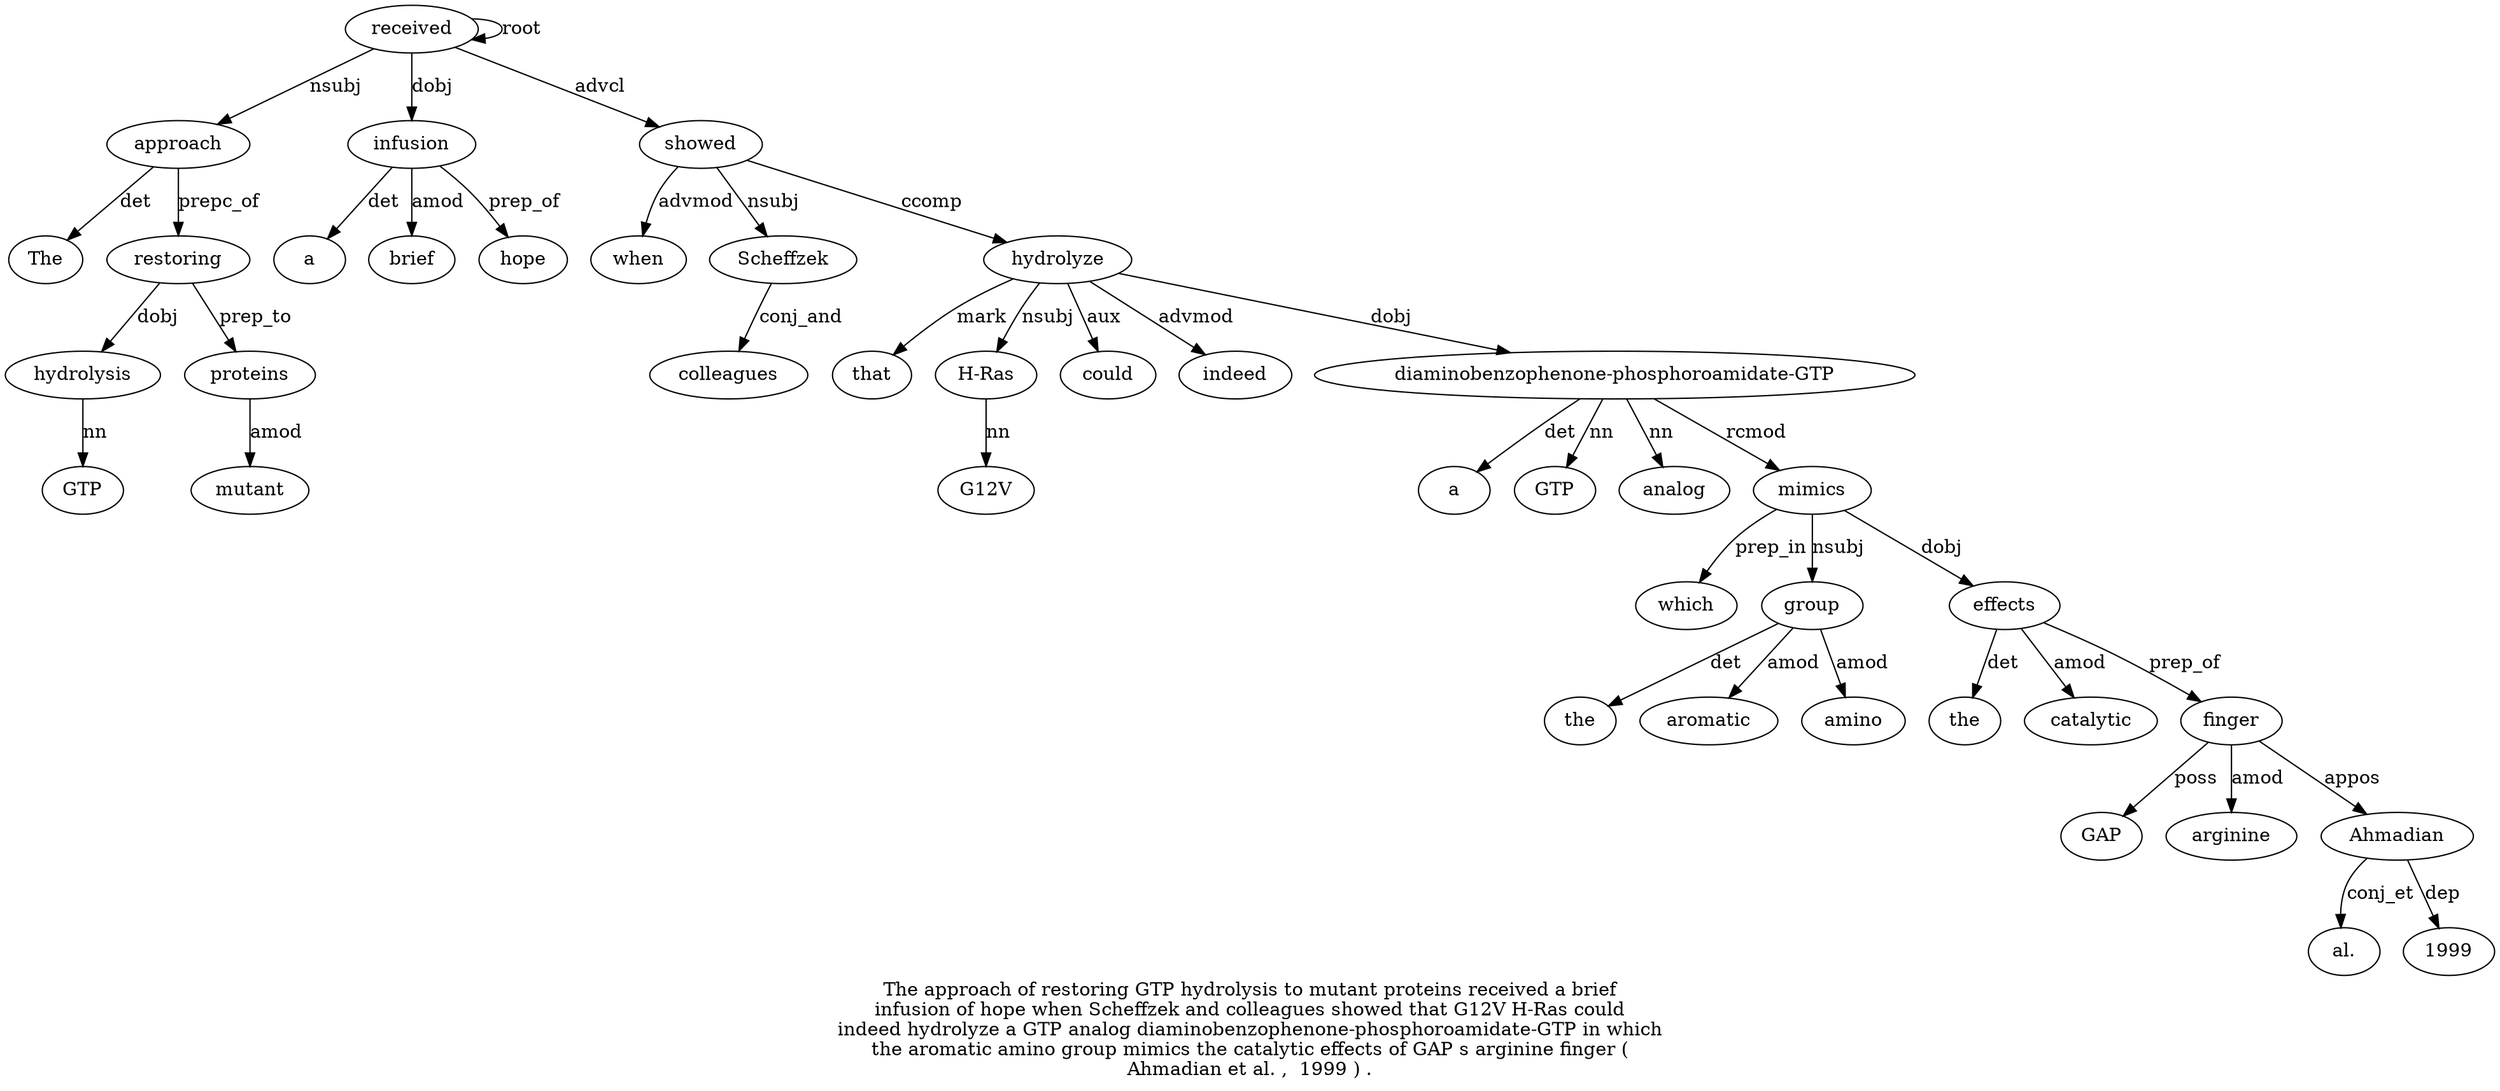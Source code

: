 digraph "The approach of restoring GTP hydrolysis to mutant proteins received a brief infusion of hope when Scheffzek and colleagues showed that G12V H-Ras could indeed hydrolyze a GTP analog diaminobenzophenone-phosphoroamidate-GTP in which the aromatic amino group mimics the catalytic effects of GAP s arginine finger ( Ahmadian et al. ,  1999 ) ." {
label="The approach of restoring GTP hydrolysis to mutant proteins received a brief
infusion of hope when Scheffzek and colleagues showed that G12V H-Ras could
indeed hydrolyze a GTP analog diaminobenzophenone-phosphoroamidate-GTP in which
the aromatic amino group mimics the catalytic effects of GAP s arginine finger (
Ahmadian et al. ,  1999 ) .";
approach2 [style=filled, fillcolor=white, label=approach];
The1 [style=filled, fillcolor=white, label=The];
approach2 -> The1  [label=det];
received10 [style=filled, fillcolor=white, label=received];
received10 -> approach2  [label=nsubj];
restoring4 [style=filled, fillcolor=white, label=restoring];
approach2 -> restoring4  [label=prepc_of];
hydrolysis6 [style=filled, fillcolor=white, label=hydrolysis];
GTP5 [style=filled, fillcolor=white, label=GTP];
hydrolysis6 -> GTP5  [label=nn];
restoring4 -> hydrolysis6  [label=dobj];
proteins9 [style=filled, fillcolor=white, label=proteins];
mutant8 [style=filled, fillcolor=white, label=mutant];
proteins9 -> mutant8  [label=amod];
restoring4 -> proteins9  [label=prep_to];
received10 -> received10  [label=root];
infusion13 [style=filled, fillcolor=white, label=infusion];
a11 [style=filled, fillcolor=white, label=a];
infusion13 -> a11  [label=det];
brief12 [style=filled, fillcolor=white, label=brief];
infusion13 -> brief12  [label=amod];
received10 -> infusion13  [label=dobj];
hope15 [style=filled, fillcolor=white, label=hope];
infusion13 -> hope15  [label=prep_of];
showed20 [style=filled, fillcolor=white, label=showed];
when16 [style=filled, fillcolor=white, label=when];
showed20 -> when16  [label=advmod];
Scheffzek17 [style=filled, fillcolor=white, label=Scheffzek];
showed20 -> Scheffzek17  [label=nsubj];
colleagues19 [style=filled, fillcolor=white, label=colleagues];
Scheffzek17 -> colleagues19  [label=conj_and];
received10 -> showed20  [label=advcl];
hydrolyze26 [style=filled, fillcolor=white, label=hydrolyze];
that21 [style=filled, fillcolor=white, label=that];
hydrolyze26 -> that21  [label=mark];
"H-Ras23" [style=filled, fillcolor=white, label="H-Ras"];
G12V [style=filled, fillcolor=white, label=G12V];
"H-Ras23" -> G12V  [label=nn];
hydrolyze26 -> "H-Ras23"  [label=nsubj];
could24 [style=filled, fillcolor=white, label=could];
hydrolyze26 -> could24  [label=aux];
indeed25 [style=filled, fillcolor=white, label=indeed];
hydrolyze26 -> indeed25  [label=advmod];
showed20 -> hydrolyze26  [label=ccomp];
"diaminobenzophenone-phosphoroamidate-GTP30" [style=filled, fillcolor=white, label="diaminobenzophenone-phosphoroamidate-GTP"];
a27 [style=filled, fillcolor=white, label=a];
"diaminobenzophenone-phosphoroamidate-GTP30" -> a27  [label=det];
GTP28 [style=filled, fillcolor=white, label=GTP];
"diaminobenzophenone-phosphoroamidate-GTP30" -> GTP28  [label=nn];
analog29 [style=filled, fillcolor=white, label=analog];
"diaminobenzophenone-phosphoroamidate-GTP30" -> analog29  [label=nn];
hydrolyze26 -> "diaminobenzophenone-phosphoroamidate-GTP30"  [label=dobj];
mimics37 [style=filled, fillcolor=white, label=mimics];
which32 [style=filled, fillcolor=white, label=which];
mimics37 -> which32  [label=prep_in];
group36 [style=filled, fillcolor=white, label=group];
the33 [style=filled, fillcolor=white, label=the];
group36 -> the33  [label=det];
aromatic34 [style=filled, fillcolor=white, label=aromatic];
group36 -> aromatic34  [label=amod];
amino35 [style=filled, fillcolor=white, label=amino];
group36 -> amino35  [label=amod];
mimics37 -> group36  [label=nsubj];
"diaminobenzophenone-phosphoroamidate-GTP30" -> mimics37  [label=rcmod];
effects40 [style=filled, fillcolor=white, label=effects];
the38 [style=filled, fillcolor=white, label=the];
effects40 -> the38  [label=det];
catalytic39 [style=filled, fillcolor=white, label=catalytic];
effects40 -> catalytic39  [label=amod];
mimics37 -> effects40  [label=dobj];
finger45 [style=filled, fillcolor=white, label=finger];
GAP42 [style=filled, fillcolor=white, label=GAP];
finger45 -> GAP42  [label=poss];
arginine44 [style=filled, fillcolor=white, label=arginine];
finger45 -> arginine44  [label=amod];
effects40 -> finger45  [label=prep_of];
Ahmadian47 [style=filled, fillcolor=white, label=Ahmadian];
finger45 -> Ahmadian47  [label=appos];
"al.49" [style=filled, fillcolor=white, label="al."];
Ahmadian47 -> "al.49"  [label=conj_et];
19995 [style=filled, fillcolor=white, label=1999];
Ahmadian47 -> 19995  [label=dep];
}

